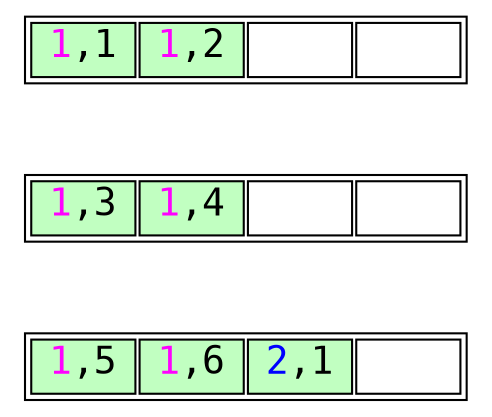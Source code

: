 // Example B-Tree graph
//
// Breadth-first order
//
// Start from root, go left to right
//
// Workflow:
//
// $ dot -T svg btree.dot -o btree.svg;

digraph nbtree {
graph [fontname = "monospace"];
node [shape = none,height=.1,fontname = "monospace",fontsize=18];
// Level 0 (leaf level)
leafnode_2[ label=<<table width="200">
                    <tr>
                        <td bgcolor='darkseagreen1' port="t2" width="50"><font color="magenta">1</font>,1</td>
                        <td bgcolor='darkseagreen1' port="t3" width="50"><font color="magenta">1</font>,2</td>
                        <td bgcolor='white' port="t3" width="50"></td>
                        <td bgcolor='white' port="t3" width="50"></td>
                    </tr>
                </table>
               >
        ];
edge[style=invis];
"leafnode_2" -> "leafnode_3"
leafnode_3[ label=<<table width="200">
                    <tr>
                        <td bgcolor='darkseagreen1' port="t4" width="50"><font color="magenta">1</font>,3</td>
                        <td bgcolor='darkseagreen1' port="t4" width="50"><font color="magenta">1</font>,4</td>
                        <td bgcolor='white' port="t3" width="50"></td>
                        <td bgcolor='white' port="t3" width="50"></td>
                    </tr>
                </table>
               >
        ];
edge[style=invis];
"leafnode_3" -> "leafnode_4"
leafnode_4[ label=<<table width="200">
                    <tr>
                        <td bgcolor='darkseagreen1' port="t4" width="50"><font color="magenta">1</font>,5</td>
                        <td bgcolor='darkseagreen1' port="t4" width="50"><font color="magenta">1</font>,6</td>
                        <td bgcolor='darkseagreen1' port="t4" width="50"><font color="blue">2</font>,1</td>
                        <td bgcolor='white' port="t3" width="50"></td>
                    </tr>
                </table>
               >
        ];
//Force alignment from root to internal to leaf levels:
//edge[style=invis];
//"rootnode":d1 -> "leafnode_2":t2
}
